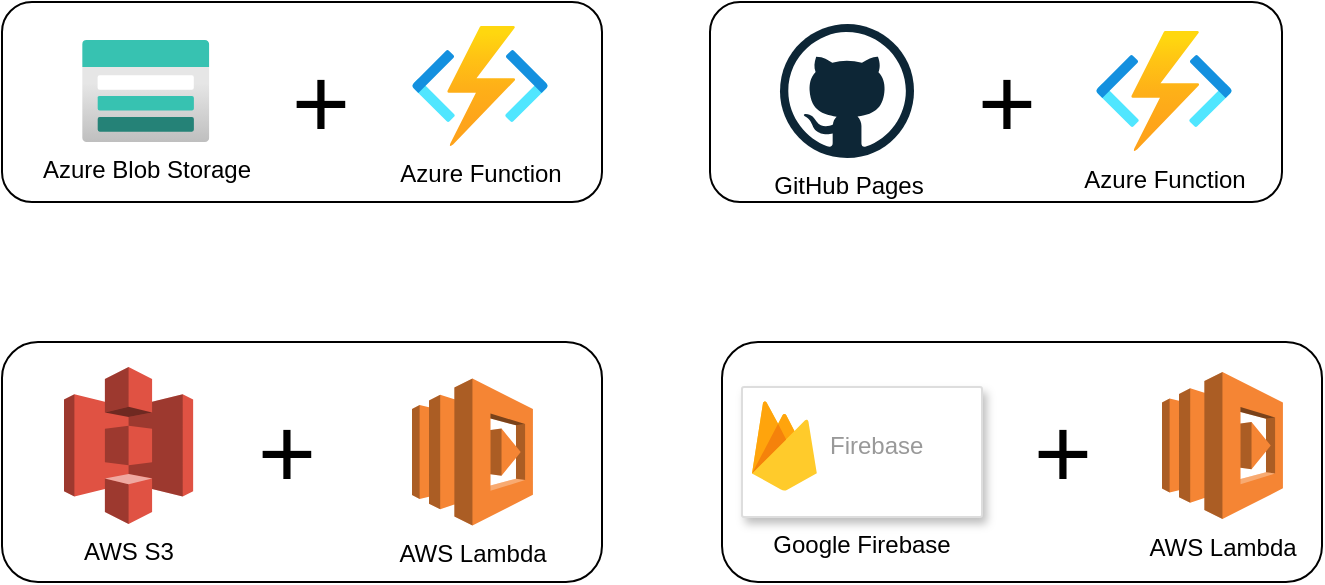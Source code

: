 <mxfile version="18.1.3" type="device"><diagram id="UObe2K-5dDR02slb4prH" name="Page-1"><mxGraphModel dx="918" dy="714" grid="1" gridSize="10" guides="1" tooltips="1" connect="1" arrows="1" fold="1" page="1" pageScale="1" pageWidth="827" pageHeight="1169" math="0" shadow="0"><root><mxCell id="0"/><mxCell id="1" parent="0"/><mxCell id="mrI__-O-p11C6q_lHI0U-2" value="" style="rounded=1;whiteSpace=wrap;html=1;fontSize=50;fillColor=default;" vertex="1" parent="1"><mxGeometry x="420" y="320" width="300" height="120" as="geometry"/></mxCell><mxCell id="aWhDPSWWrSirOvc9BkRr-9" value="" style="rounded=1;whiteSpace=wrap;html=1;fontSize=50;fillColor=default;" parent="1" vertex="1"><mxGeometry x="60" y="320" width="300" height="120" as="geometry"/></mxCell><mxCell id="aWhDPSWWrSirOvc9BkRr-14" value="" style="rounded=1;whiteSpace=wrap;html=1;fontSize=50;fillColor=default;" parent="1" vertex="1"><mxGeometry x="414" y="150" width="286" height="100" as="geometry"/></mxCell><mxCell id="aWhDPSWWrSirOvc9BkRr-4" value="" style="rounded=1;whiteSpace=wrap;html=1;fontSize=50;fillColor=default;" parent="1" vertex="1"><mxGeometry x="60" y="150" width="300" height="100" as="geometry"/></mxCell><mxCell id="aWhDPSWWrSirOvc9BkRr-1" value="Azure Function" style="aspect=fixed;html=1;points=[];align=center;image;fontSize=12;image=img/lib/azure2/compute/Function_Apps.svg;" parent="1" vertex="1"><mxGeometry x="265" y="162" width="68" height="60" as="geometry"/></mxCell><mxCell id="aWhDPSWWrSirOvc9BkRr-2" value="+" style="text;html=1;align=center;verticalAlign=middle;resizable=0;points=[];autosize=1;strokeColor=none;fillColor=none;fontSize=50;" parent="1" vertex="1"><mxGeometry x="199" y="165" width="40" height="70" as="geometry"/></mxCell><mxCell id="aWhDPSWWrSirOvc9BkRr-3" value="Azure Blob Storage" style="aspect=fixed;html=1;points=[];align=center;image;fontSize=12;image=img/lib/azure2/storage/Storage_Accounts.svg;" parent="1" vertex="1"><mxGeometry x="100" y="169" width="63.75" height="51" as="geometry"/></mxCell><mxCell id="aWhDPSWWrSirOvc9BkRr-5" value="AWS S3" style="outlineConnect=0;dashed=0;verticalLabelPosition=bottom;verticalAlign=top;align=center;html=1;shape=mxgraph.aws3.s3;fillColor=#E05243;gradientColor=none;fontSize=12;" parent="1" vertex="1"><mxGeometry x="91" y="332.5" width="64.57" height="78.5" as="geometry"/></mxCell><mxCell id="aWhDPSWWrSirOvc9BkRr-6" value="+" style="text;html=1;align=center;verticalAlign=middle;resizable=0;points=[];autosize=1;strokeColor=none;fillColor=none;fontSize=50;" parent="1" vertex="1"><mxGeometry x="182" y="340" width="40" height="70" as="geometry"/></mxCell><mxCell id="aWhDPSWWrSirOvc9BkRr-7" value="AWS Lambda" style="outlineConnect=0;dashed=0;verticalLabelPosition=bottom;verticalAlign=top;align=center;html=1;shape=mxgraph.aws3.lambda;fillColor=#F58534;gradientColor=none;fontSize=12;" parent="1" vertex="1"><mxGeometry x="265" y="338.25" width="60.46" height="73.5" as="geometry"/></mxCell><mxCell id="aWhDPSWWrSirOvc9BkRr-11" value="GitHub Pages" style="dashed=0;outlineConnect=0;html=1;align=center;labelPosition=center;verticalLabelPosition=bottom;verticalAlign=top;shape=mxgraph.weblogos.github;fontSize=12;fillColor=default;" parent="1" vertex="1"><mxGeometry x="449" y="161" width="67" height="67" as="geometry"/></mxCell><mxCell id="aWhDPSWWrSirOvc9BkRr-12" value="Azure Function" style="aspect=fixed;html=1;points=[];align=center;image;fontSize=12;image=img/lib/azure2/compute/Function_Apps.svg;" parent="1" vertex="1"><mxGeometry x="607" y="164.5" width="68" height="60" as="geometry"/></mxCell><mxCell id="aWhDPSWWrSirOvc9BkRr-13" value="+" style="text;html=1;align=center;verticalAlign=middle;resizable=0;points=[];autosize=1;strokeColor=none;fillColor=none;fontSize=50;" parent="1" vertex="1"><mxGeometry x="542" y="165" width="40" height="70" as="geometry"/></mxCell><mxCell id="VQdtlq964Ci7WVEat-my-1" value="Google Firebase" style="strokeColor=#dddddd;shadow=1;strokeWidth=1;rounded=1;absoluteArcSize=1;arcSize=2;labelPosition=center;verticalLabelPosition=bottom;align=center;verticalAlign=top;" parent="1" vertex="1"><mxGeometry x="430" y="342.5" width="120" height="65" as="geometry"/></mxCell><mxCell id="VQdtlq964Ci7WVEat-my-2" value="Firebase" style="sketch=0;dashed=0;connectable=0;html=1;fillColor=#5184F3;strokeColor=none;shape=mxgraph.gcp2.firebase;part=1;labelPosition=right;verticalLabelPosition=middle;align=left;verticalAlign=middle;spacingLeft=5;fontColor=#999999;fontSize=12;" parent="VQdtlq964Ci7WVEat-my-1" vertex="1"><mxGeometry width="32.4" height="45" relative="1" as="geometry"><mxPoint x="5" y="7" as="offset"/></mxGeometry></mxCell><mxCell id="VQdtlq964Ci7WVEat-my-3" value="+" style="text;html=1;align=center;verticalAlign=middle;resizable=0;points=[];autosize=1;strokeColor=none;fillColor=none;fontSize=50;" parent="1" vertex="1"><mxGeometry x="570" y="340" width="40" height="70" as="geometry"/></mxCell><mxCell id="mrI__-O-p11C6q_lHI0U-1" value="AWS Lambda" style="outlineConnect=0;dashed=0;verticalLabelPosition=bottom;verticalAlign=top;align=center;html=1;shape=mxgraph.aws3.lambda;fillColor=#F58534;gradientColor=none;fontSize=12;" vertex="1" parent="1"><mxGeometry x="640" y="335" width="60.46" height="73.5" as="geometry"/></mxCell></root></mxGraphModel></diagram></mxfile>